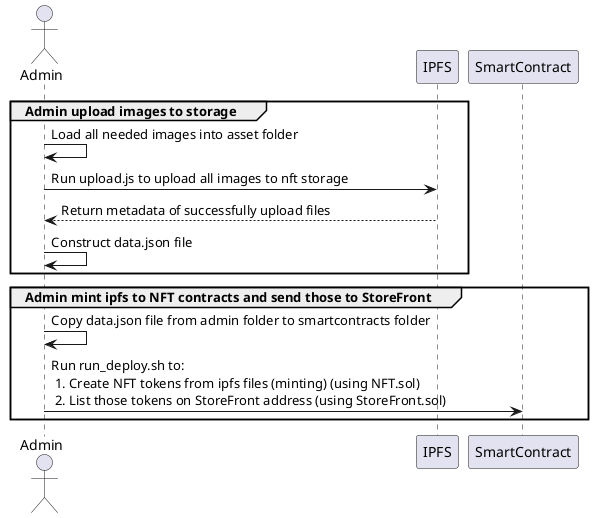 @startuml

actor "Admin" as admin
participant "IPFS" as storage
participant "SmartContract" as sc

group Admin upload images to storage
admin -> admin: Load all needed images into asset folder
admin -> storage: Run upload.js to upload all images to nft storage
storage --> admin: Return metadata of successfully upload files
admin -> admin: Construct data.json file 
end

group Admin mint ipfs to NFT contracts and send those to StoreFront
admin -> admin: Copy data.json file from admin folder to smartcontracts folder
admin -> sc: Run run_deploy.sh to: \n 1. Create NFT tokens from ipfs files (minting) (using NFT.sol) \n 2. List those tokens on StoreFront address (using StoreFront.sol)
end


@enduml
